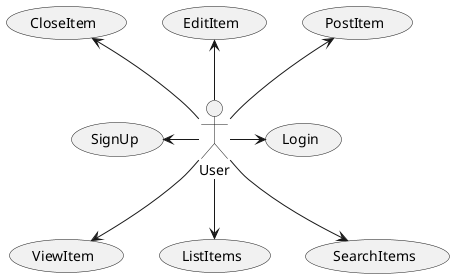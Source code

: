 @startuml


User -left-> (SignUp)
User -right-> (Login)
User -up-> (PostItem)
User -up-> (EditItem)
User -up-> (CloseItem)
User --> (ViewItem)
User --> (ListItems)
User --> (SearchItems)
@enduml
